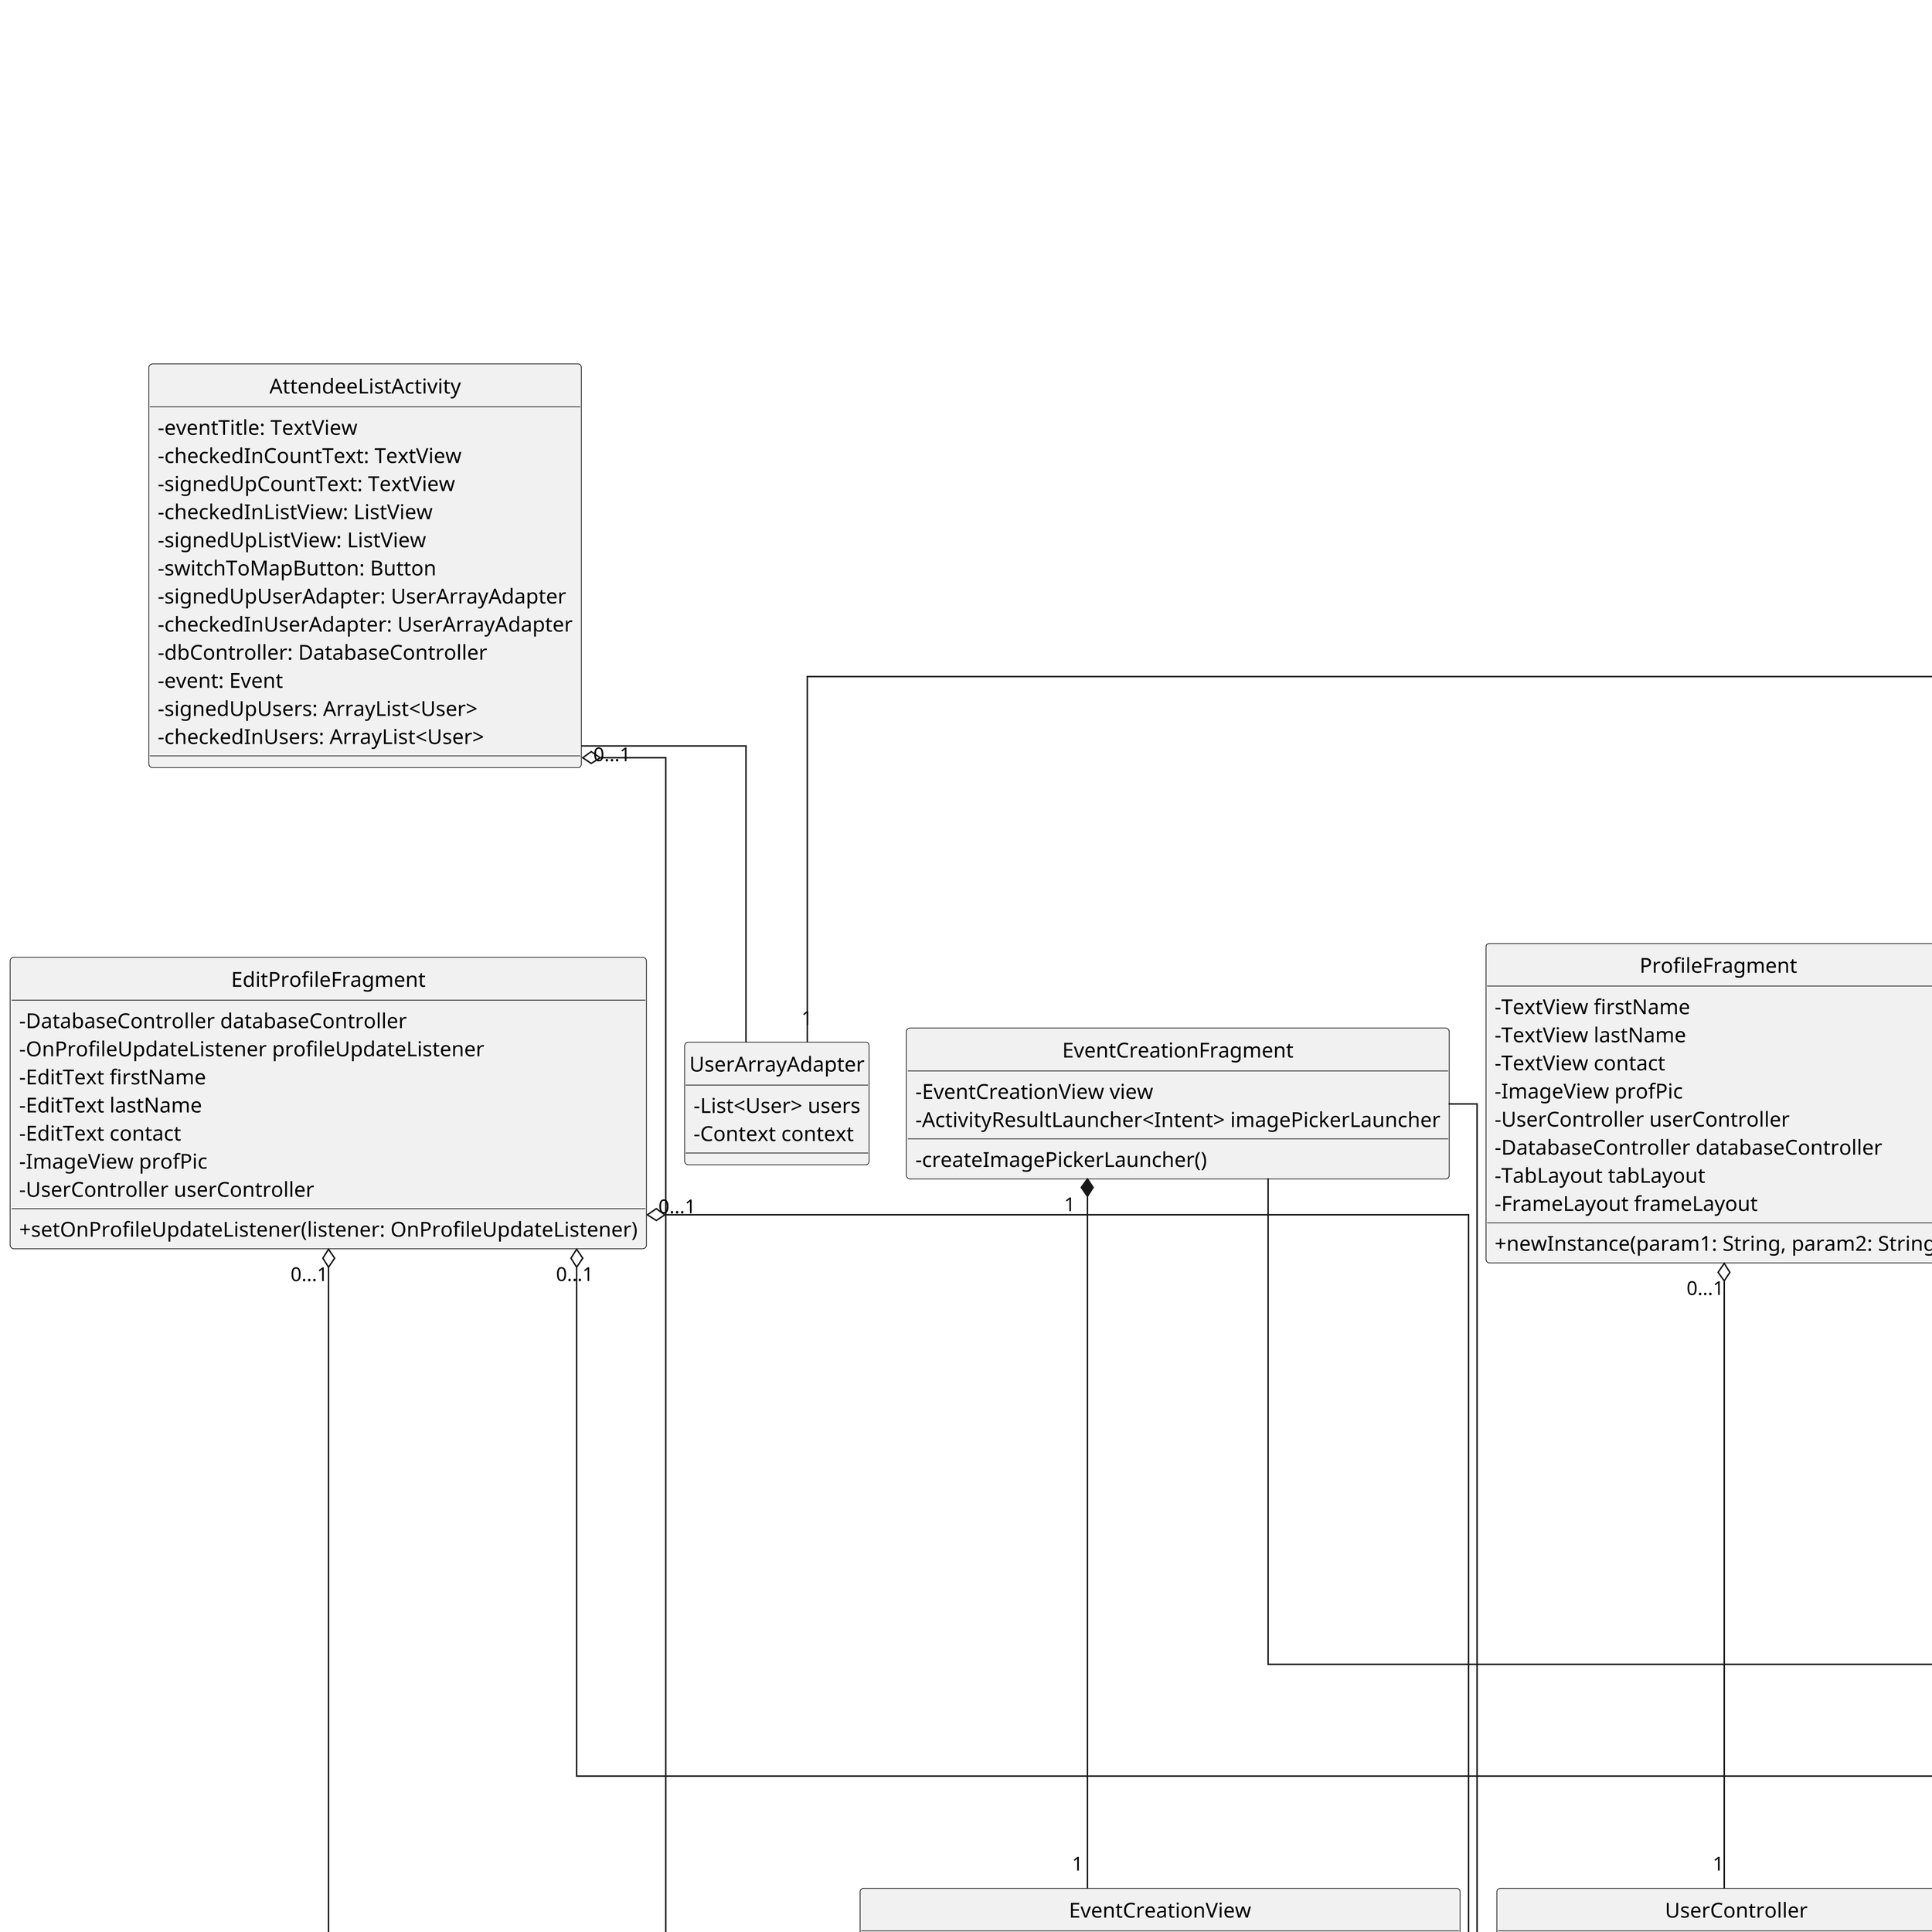 @startuml
'https://plantuml.com/class-diagram

note as N1 
    Getter and setter methods as well as inherited methods are not shown for brevity.
end note

class AttendeeListActivity {
    -eventTitle: TextView
    -checkedInCountText: TextView
    -signedUpCountText: TextView
    -checkedInListView: ListView
    -signedUpListView: ListView
    -switchToMapButton: Button
    -signedUpUserAdapter: UserArrayAdapter
    -checkedInUserAdapter: UserArrayAdapter
    -dbController: DatabaseController
    -event: Event
    -signedUpUsers: ArrayList<User>
    -checkedInUsers: ArrayList<User>
}
AttendeeListActivity "0...1" o-- "0..*" User
AttendeeListActivity -- UserArrayAdapter

'Done
class CaptureAct {
    -String SCAN_RESULT
}

'Done
class CheckInConfirmationDialog {
    -View rootView
    -ImageView imageView
    +showEvent(event: Event)
}

'Done
class CheckInFragment {
    -DatabaseController databaseController
    -CheckInConfirmationDialog checkInConfirmationDialog
    -Event event
    -ActivityResultLauncher<ScanOptions> scanLauncher
    -processResult(ScanIntentResult: result)
    -showCheckInConfirmation()
}
CheckInFragment "1" *-- "0...1" CheckInConfirmationDialog
CheckInFragment "1" o-- "1" DatabaseController
CheckInFragment "1" o-- "1" Event
CheckInFragment "1" *-- "0...1" CaptureAct
CheckInFragment -- CheckInView

'Done
class CheckInView {
    -ScanButtonListener listener
    +setListener(listener: ScanButtonListener)
    +getRootView(): View
    +onButtonClick()
}

'Done
class DatabaseController {
    -FirebaseFirestore db
    -FirebaseStorage storage
    +putUserToFirestore(user: User)
    +updateWithUserFromFirestore(id: String, userController: UserController)
    +getUserFromFirestore(id: String, callback: UserCallback)
    +uploadProfilePicture(picture: Uri, user: User)
    +updateWithProfPictureFromWeb(user: User)
    +getUserProfilePicture(userID: String, callback: ImageUriCallback)
    +putEventPosterToFirestore(String: eventID, Uri imageUri)
    +putEventCheckInQRCodeToFirestore(String: eventID, Uri imageUri)
    +putEventDesscriptionQRCodeToFirestore(String: eventID, Uri imageUri)
    +getEventPoster(String eventID, callback: EventImageUriCallbacks)
    +getEventPoster(String eventID, imageView: ImageView, callback: EventImageUriCallbacks)
    +getEventCheckInQRCode(String eventID, callback: EventImageUriCallbacks)
    +getEventDescriptionQRCode(String eventID, callback: EventImageUriCallbacks)
    +pushEventToFirestore(event: Event)
    +getEventFromFirestore(eventID: String, callback: GetEventCallback)
    +getAllEventsFromFirestore(callback: GetAllEventsCallback)
    +deleteUserInfo(user: User)
    +deleteEventInfo(event: Event)
    +deleteEventInfo(eventID: String)
    +deleteUser(user: User)
    +deleteEvent(event: Event)
    +getSignedUpUsersFromFirestore(event: Event, callback: GetSignedUpUsersCallback)
    +removeUserFromEvent(userID: String, eventID String)
    +getCheckedInUsersFromFirestore(event: Event, callback: GetCheckedInuUsersCallback)
    +getEventImages(eventID: String, callbacks: EventImageUriCallback)
    +findEventByQrResult(qrResult: String, callback: getEventCallback)
    +getAllEventsFromFirestore(callback: GetAllEventsCallback)
    +getAllUsersFromFirestore(callback: GetAllUsersCallback)
    +getAllImagesFromFirestore(callback: GetAllImagesCallback)
    +getAllImagesInFolder(folderName: String, callback: ImageUriCallback)
    +addCheckInLocationToFirestore(event: Event, Location: location)
    +getCheckInLocationsFromFirestore(event: Event, callback: GetCheckInLocationCallback)
    +addSignedUpUser(event: Event, user: User)
    +addEventToUser(user: User, event: Event)
    +deleteAttendingEvent(user: String, eventID: String)
    +deleteHostingEvent(uuid: String, creatorUUID: String)
    +getEventCreatorUUID(event: Event, callback: GetEventCreatorUUIDCallback)
    +pushAdminCode(adminCode: String)
    +updateAdmin(adminCode: String, user: User, context: Context)
    +putNotificationToFirestore(title: String, message: String, topic: String, id: String)
    +addFCMTokenToUser(userID: String, token: String)
}

'Done
class EditProfileFragment {
    -DatabaseController databaseController
    -OnProfileUpdateListener profileUpdateListener
    -EditText firstName
    -EditText lastName
    -EditText contact
    -ImageView profPic
    -UserController userController
    +setOnProfileUpdateListener(listener: OnProfileUpdateListener)
}
EditProfileFragment "0...1" o-- "1" DatabaseController
EditProfileFragment "0...1" o-- "1" UserController
EditProfileFragment "0...1" o-- "1" User

'Done
class Event {
    -String uuid
    -String name
    -int capacity
    -Collection<String> signedUpUsers
    -Collection<String> checkedInUsers
    -Uri posterUri
    -Uri checkInQrCodeUri
    -Uri descriptionQRCodeUri
    -Object location
    -Date date
    -String creatorUUID
    -String description
    +isCapped(): boolean
    +isFull(): boolean
    +addCheckedInUser(uuid: String)
    +addSignedUpUser(uuid: String)
    +isUserCheckedIn(uuid: String): boolean
    +isUserSignedUp(uuid: String): boolean
}

'Done
class EventArrayAdapter {
    -ArrayList<Event> events
    -Context context
}
EventArrayAdapter "0...1" o-- "0...*" Event

'Done
class EventController {
  -Event event
  +checkInUser(uuid: String)
  +signUpUser(uuid: String)
}
EventController "0...*" o-- "1" Event

'Done
class EventCreationFragment {
    -EventCreationView view
    -ActivityResultLauncher<Intent> imagePickerLauncher
    -createImagePickerLauncher()
}
EventCreationFragment -- DatabaseController
EventCreationFragment -- UserController
EventCreationFragment "1" *-- "1" EventCreationView

class EventCreationView {
    -EditText eventEditText
    -EditText eventDescription
    -Button imageButton
    -Button confirmButton
    -ImageView captureImage
    -View rootView
    -Uri posterUri
    +setImageButtonListener(listener: ImageButtonListener)
    +setConfirmButtonListener(listener: ConfirmButtonListener)
    +getEventName(): String
    +getEventDescription(): String
}

class EventDetailsFragment {
    -TextView eventDescription
    -TextView announcement
    -ImageView eventPoster
    -Button backButton
    +newInstance(Event event)
}
EventDetailsFragment -- QRCodeFragment

'Done
class HomeFragment {
    -DatabaseController dbController
    -ArrayList<Event> events
    -ListView eventsList
    -EventArrayAdapter eventsArrayAdapter
    -EventDetailsFragment frag
    +newInstance(param1: String, param2: String)
}
HomeFragment "0...1" *-- "1" EventArrayAdapter
HomeFragment "0...1" o-- "1" DatabaseController
HomeFragment "0...1" o-- "1" EventDetailsFragment

'Done
class MainActivity {
    -FrameLayout frameLayout
    -TabLayout tabLayout
    -UserController userController
    -DatabaseController databaseController
    #onCreate(savedInstanceState: Bundle)
}
MainActivity "0...1" o-- "1" DatabaseController
MainActivity "0...1" o-- "1" UserController

class Organizer {
    -String id
    -String phoneNumber
    -String name
    -List<Event> eventsOrganized
    -boolean geolocationEnabled
    +createEvent(eventDetails: Event)
    +uploadEventPoster(event: Event, poster: String)
    +generateQRCode(eventName: String): Bitmap
    +generateUniqueQRCode(eventName: String): Bitmap
    +enableGeolocationVerification()
    +disableGeolocationVerification()
}
Organizer "0...1" o-- "0...*" Event

'Done
class ProfileFragment {
    -TextView firstName
    -TextView lastName
    -TextView contact
    -ImageView profPic
    -UserController userController
    -DatabaseController databaseController
    -TabLayout tabLayout
    -FrameLayout frameLayout
    +newInstance(param1: String, param2: String)
}
ProfileFragment "0...1" o-- "1" DatabaseController
ProfileFragment "0...1" o-- "1" UserController

class QRCodeFragment {
    -String ARG_QR_CODE_BITMAP
    -ImageView qrCodeImageView
}

'Done
class User {
    -String profilePicPath
    -String id
    -String firstName
    -String lastName
    -String contact
    -ArrayList<String> attendingEvents
    -ArrayList<String> hostingEvents
    -Uri picture
    -String imgUrl
}

class UserArrayAdapter {
    -List<User> users
    -Context context
}

'Done
class UserController {
    -User user
    -String defaultUUID
    -String prefName
    +String getUserID(context: Context)
    +saveUUID(context: Context, id: String)
    +selectImage(activity: Activity)
    +selectImage(fragment: Fragment)
    +editProfile(firstName: String, lastName: String,
    contact: String, pictureUri: Uri)
    +checkIn(event: Event)
    +signUp(event: Event)
}
UserController "0...1" o-- "1" User
EventController -- UserController

'Done
class MessagingService{
    +onNewToken(token: String)
    -sendRegistrationToServer(token: String)
    +onMessageRecieved(remoteMessage: RemoteMessage)
    +onMessageSent(messageId: String)
    +onSendError(messageId: String, exception: Exception)
    +generateNotification(title: String, message: String)
}
MessagingService -- UserController
MessagingService -- DatabaseController


class AdminActivty{
    -FrameLayout frameLayout
    -TabLayout tabLayout
    -DatabaseController databaseController
    -UserController userController
    #onCreate(savedInstanceState: Bundle)
    }
AdminActivty "0..1" o-- "1" DatabaseController
AdminActivty "1" *-- "0...1" AdminEventListFragment
AdminActivty "1" *-- "0...1" AdminUserListFragment
AdminActivty "1" *-- "0...1" AdminImageListFragment
AdminActivty "1" *-- "0...1" AdminCodeGeneratorFragment
AdminActivty --> MainActivity

class AdminCodeGeneratorFragment{
    -DatabaseController databaseController
    +onCreate(savedInstanceState: Bundle)
    +onCreateView(inflater: LayoutInflater, container: ViewGroup. savedInstanceState: Bundle)
}

class AdminEventArrayAdapter{
    -DatabaseController databaseController
    -ArrayList<Event> events
    -Context: context
    -int layoutID
    -ImageView eventPoster
    +AdminEventArrayAdapter(context: Context, layoutID: int, events: ArrayList<Event>)
    +getView(postion: int, convertView: View, part: ViewGroup)
}
AdminEventArrayAdapter "0..1" o-- "1" DatabaseController
AdminEventArrayAdapter "0..1" o-- "0..*" Event

class AdminEventListFragment{
    -DatabaseController databaseController
    -ArrayList<Event> events
    -ListView eventList
    -AdminEventArrayAdapter eventsArrayAdapter
    -TextView title
    +AdminEventListFragment()
    +onCreate(savedInstanceState: Bundle)
    +onCreateView(inflater: LayoutInflater, container: ViewGroup. savedInstanceState: Bundle)
}
AdminEventListFragment "0..1" o-- "1" DatabaseController
AdminEventListFragment "0..1" -- "1" AdminEventArrayAdapter


class AdminImageListFragment{
    -DatabaseController databaseController
    -ArrayList<Uri> images
    -GridView imageGrid
    -ImageGridAdapter imageGridAdpter;
    +onCreate(savedInstanceState: Bundle)
    +onCreateView(inflater: LayoutInflater, container: ViewGroup. savedInstanceState: Bundle)
}
AdminImageListFragment "0..1" o-- "1" DatabaseController
AdminImageListFragment "0..1" -- "1" ImageGridAdapter


class AdminUserListFragment{
    -DatabaseController databaseController
    -ArrayList<User> users
    -UserArrayAdapter userArrayAdapter;
    +onCreate(savedInstanceState: Bundle)
    +onCreateView(inflater: LayoutInflater, container: ViewGroup. savedInstanceState: Bundle)
}

AdminImageListFragment "0..1" o-- "1" DatabaseController
AdminImageListFragment "0..1" -- "1" UserArrayAdapter

class ImageGridAdapter{
    -Context: context
    -List<Uri> imageUri
    -DatabaseController databaseController
    -int layoutID
    +ImageAdapter(context: Context, layoutID: int, imageUri: List<Uri)
    +getView(postion: int, convertView: View, part: ViewGroup)
}

ImageGridAdapter "0..1" o-- "1" DatabaseController



skinparam nodesep 25
skinparam ranksep 100
skinparam dpi 300
skinparam monochrome true
skinparam linetype ortho
skinparam classAttributeIconSize 0
skinparam style strictuml
hide circle
@enduml
